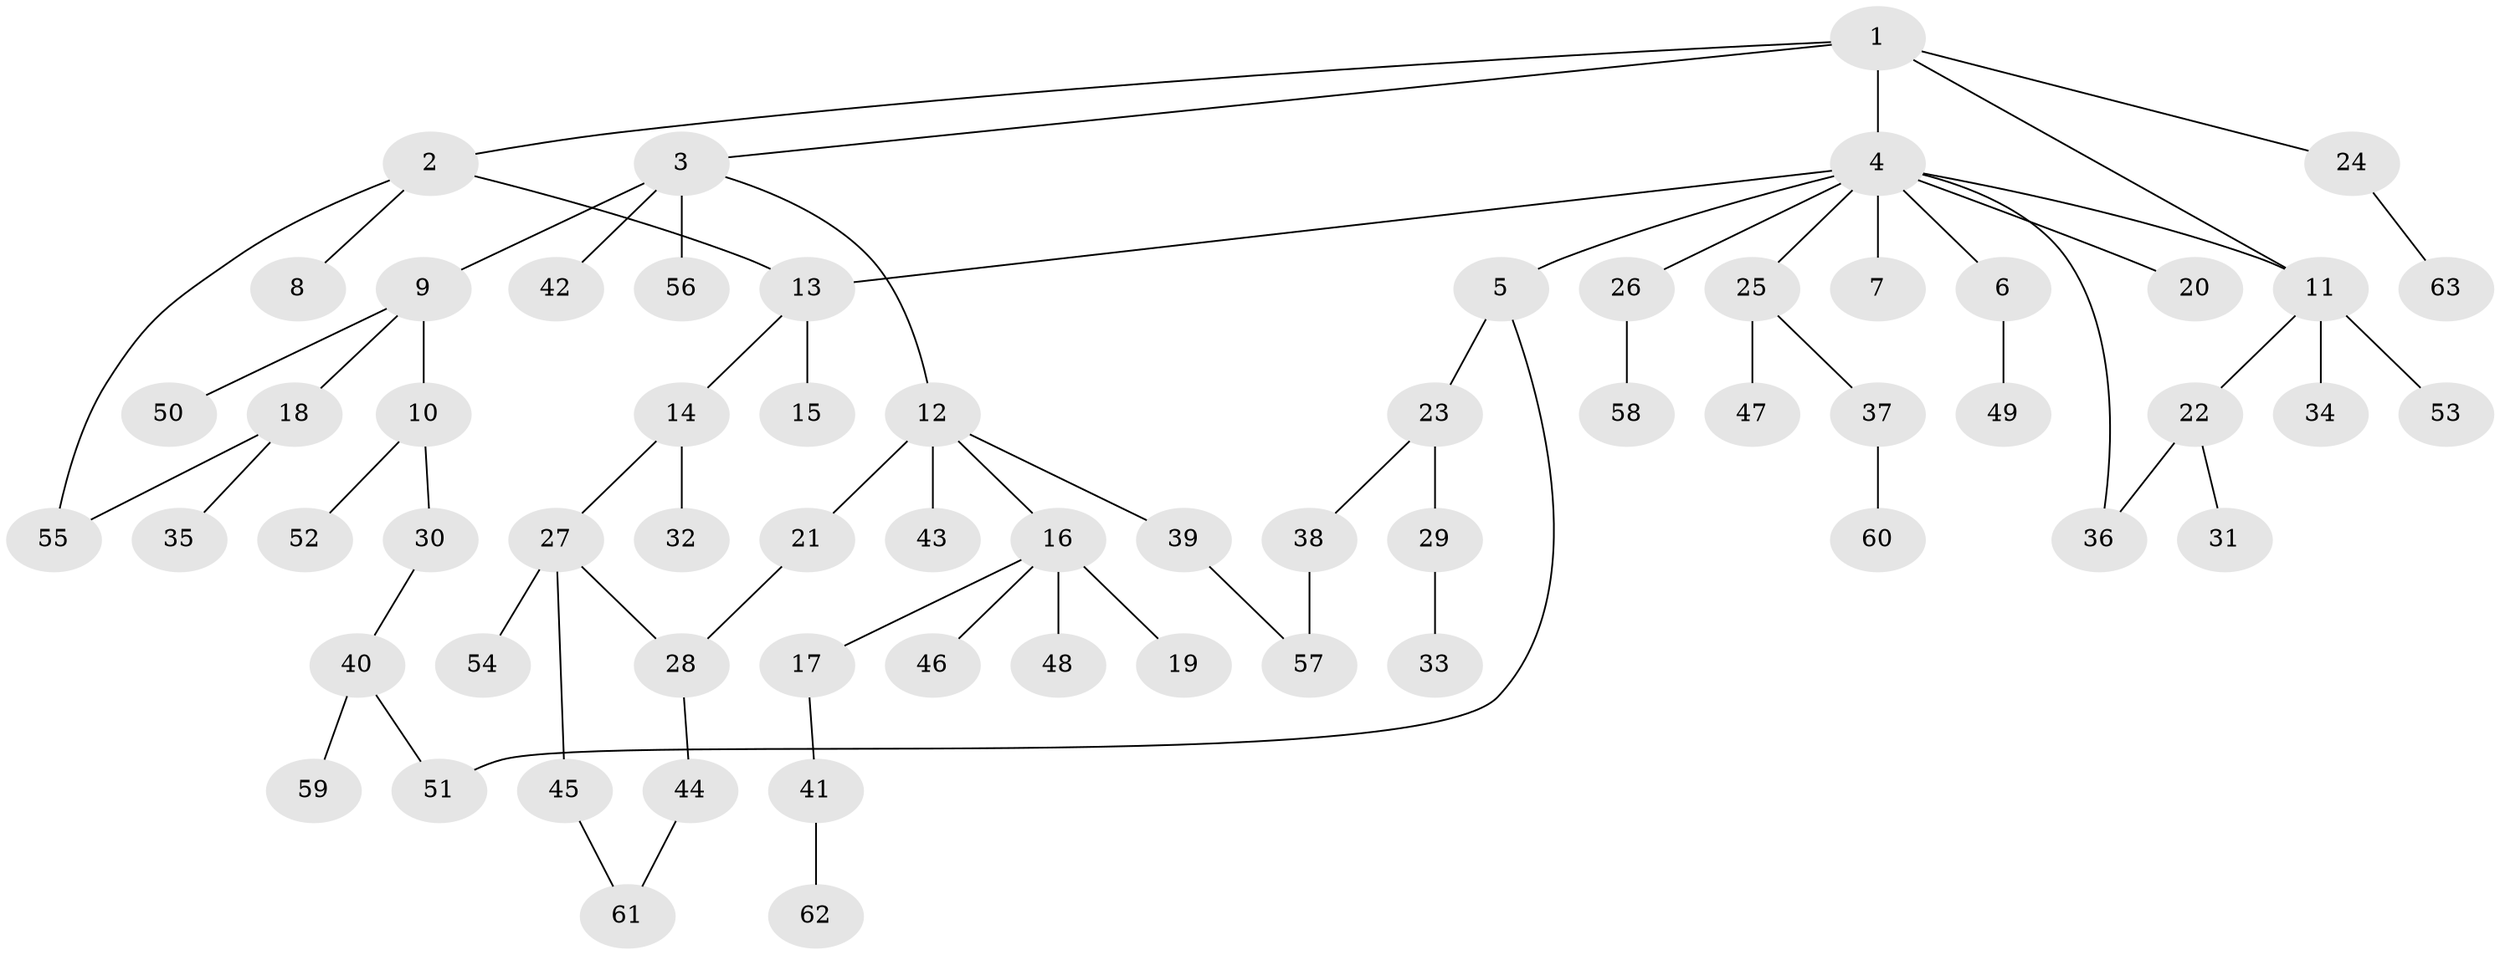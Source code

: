 // coarse degree distribution, {10: 0.05555555555555555, 8: 0.05555555555555555, 5: 0.05555555555555555, 1: 0.6111111111111112, 2: 0.2222222222222222}
// Generated by graph-tools (version 1.1) at 2025/16/03/04/25 18:16:59]
// undirected, 63 vertices, 70 edges
graph export_dot {
graph [start="1"]
  node [color=gray90,style=filled];
  1;
  2;
  3;
  4;
  5;
  6;
  7;
  8;
  9;
  10;
  11;
  12;
  13;
  14;
  15;
  16;
  17;
  18;
  19;
  20;
  21;
  22;
  23;
  24;
  25;
  26;
  27;
  28;
  29;
  30;
  31;
  32;
  33;
  34;
  35;
  36;
  37;
  38;
  39;
  40;
  41;
  42;
  43;
  44;
  45;
  46;
  47;
  48;
  49;
  50;
  51;
  52;
  53;
  54;
  55;
  56;
  57;
  58;
  59;
  60;
  61;
  62;
  63;
  1 -- 2;
  1 -- 3;
  1 -- 4;
  1 -- 11;
  1 -- 24;
  2 -- 8;
  2 -- 55;
  2 -- 13;
  3 -- 9;
  3 -- 12;
  3 -- 42;
  3 -- 56;
  4 -- 5;
  4 -- 6;
  4 -- 7;
  4 -- 13;
  4 -- 20;
  4 -- 25;
  4 -- 26;
  4 -- 36;
  4 -- 11;
  5 -- 23;
  5 -- 51;
  6 -- 49;
  9 -- 10;
  9 -- 18;
  9 -- 50;
  10 -- 30;
  10 -- 52;
  11 -- 22;
  11 -- 34;
  11 -- 53;
  12 -- 16;
  12 -- 21;
  12 -- 39;
  12 -- 43;
  13 -- 14;
  13 -- 15;
  14 -- 27;
  14 -- 32;
  16 -- 17;
  16 -- 19;
  16 -- 46;
  16 -- 48;
  17 -- 41;
  18 -- 35;
  18 -- 55;
  21 -- 28;
  22 -- 31;
  22 -- 36;
  23 -- 29;
  23 -- 38;
  24 -- 63;
  25 -- 37;
  25 -- 47;
  26 -- 58;
  27 -- 45;
  27 -- 54;
  27 -- 28;
  28 -- 44;
  29 -- 33;
  30 -- 40;
  37 -- 60;
  38 -- 57;
  39 -- 57;
  40 -- 51;
  40 -- 59;
  41 -- 62;
  44 -- 61;
  45 -- 61;
}
